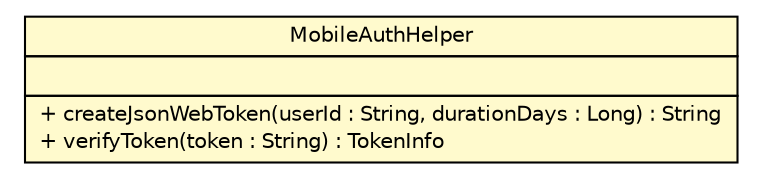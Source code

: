 #!/usr/local/bin/dot
#
# Class diagram 
# Generated by UMLGraph version 5.1 (http://www.umlgraph.org/)
#

digraph G {
	edge [fontname="Helvetica",fontsize=10,labelfontname="Helvetica",labelfontsize=10];
	node [fontname="Helvetica",fontsize=10,shape=plaintext];
	nodesep=0.25;
	ranksep=0.5;
	rankdir=LR;
	// com.inn.headstartdemo.utils.MobileAuthHelper
	c56104 [label=<<table title="com.inn.headstartdemo.utils.MobileAuthHelper" border="0" cellborder="1" cellspacing="0" cellpadding="2" port="p" bgcolor="lemonChiffon" href="./MobileAuthHelper.html">
		<tr><td><table border="0" cellspacing="0" cellpadding="1">
<tr><td align="center" balign="center"> MobileAuthHelper </td></tr>
		</table></td></tr>
		<tr><td><table border="0" cellspacing="0" cellpadding="1">
<tr><td align="left" balign="left">  </td></tr>
		</table></td></tr>
		<tr><td><table border="0" cellspacing="0" cellpadding="1">
<tr><td align="left" balign="left"> + createJsonWebToken(userId : String, durationDays : Long) : String </td></tr>
<tr><td align="left" balign="left"> + verifyToken(token : String) : TokenInfo </td></tr>
		</table></td></tr>
		</table>>, fontname="Helvetica", fontcolor="black", fontsize=10.0];
}

